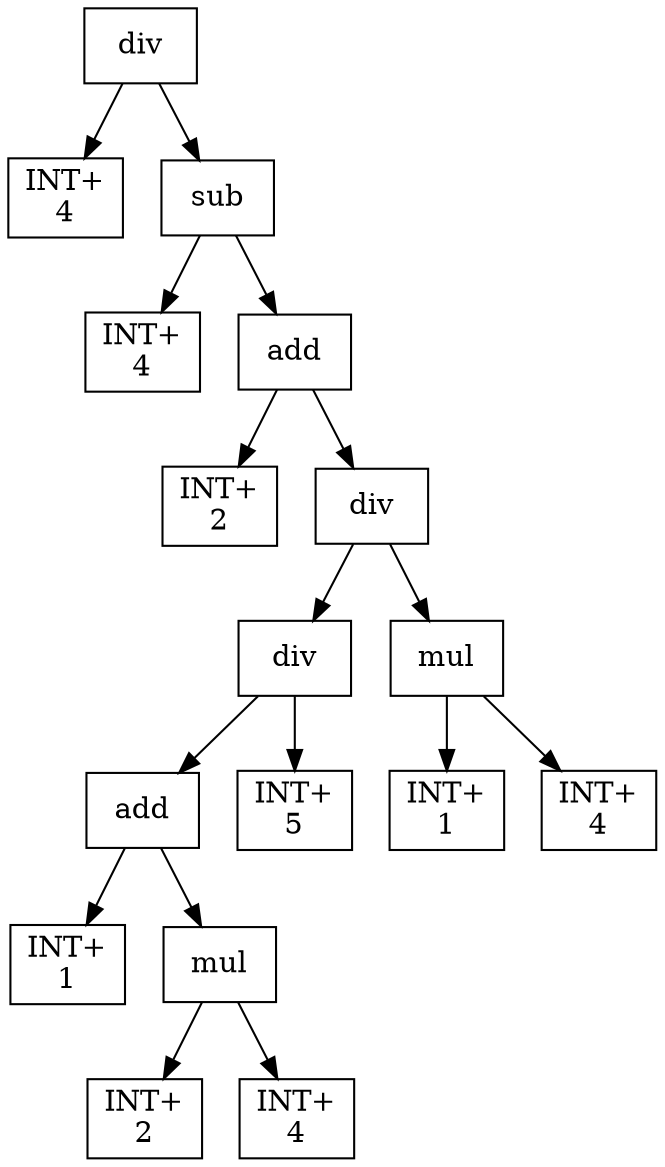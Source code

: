 digraph expr {
  node [shape=box];
  n1 [label="div"];
  n2 [label="INT+\n4"];
  n3 [label="sub"];
  n4 [label="INT+\n4"];
  n5 [label="add"];
  n6 [label="INT+\n2"];
  n7 [label="div"];
  n8 [label="div"];
  n9 [label="add"];
  n10 [label="INT+\n1"];
  n11 [label="mul"];
  n12 [label="INT+\n2"];
  n13 [label="INT+\n4"];
  n11 -> n12;
  n11 -> n13;
  n9 -> n10;
  n9 -> n11;
  n14 [label="INT+\n5"];
  n8 -> n9;
  n8 -> n14;
  n15 [label="mul"];
  n16 [label="INT+\n1"];
  n17 [label="INT+\n4"];
  n15 -> n16;
  n15 -> n17;
  n7 -> n8;
  n7 -> n15;
  n5 -> n6;
  n5 -> n7;
  n3 -> n4;
  n3 -> n5;
  n1 -> n2;
  n1 -> n3;
}